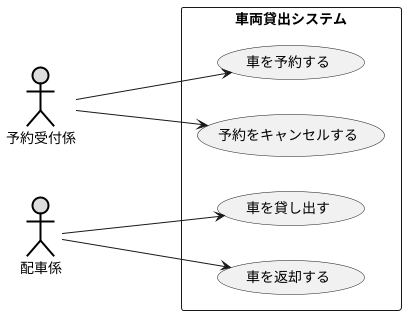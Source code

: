 @startuml
    left to right direction
    actor 予約受付係  #DDDDDD;line:black;line.bold;
    actor 配車係  #DDDDDD;line:black;line.bold;
    
    rectangle 車両貸出システム  {
        usecase 車を予約する
        usecase 予約をキャンセルする
        usecase 車を貸し出す
        usecase 車を返却する
    }

    予約受付係 ---> 車を予約する
    予約受付係 ---> 予約をキャンセルする
    配車係 ---> 車を貸し出す
    配車係 ---> 車を返却する


@enduml
